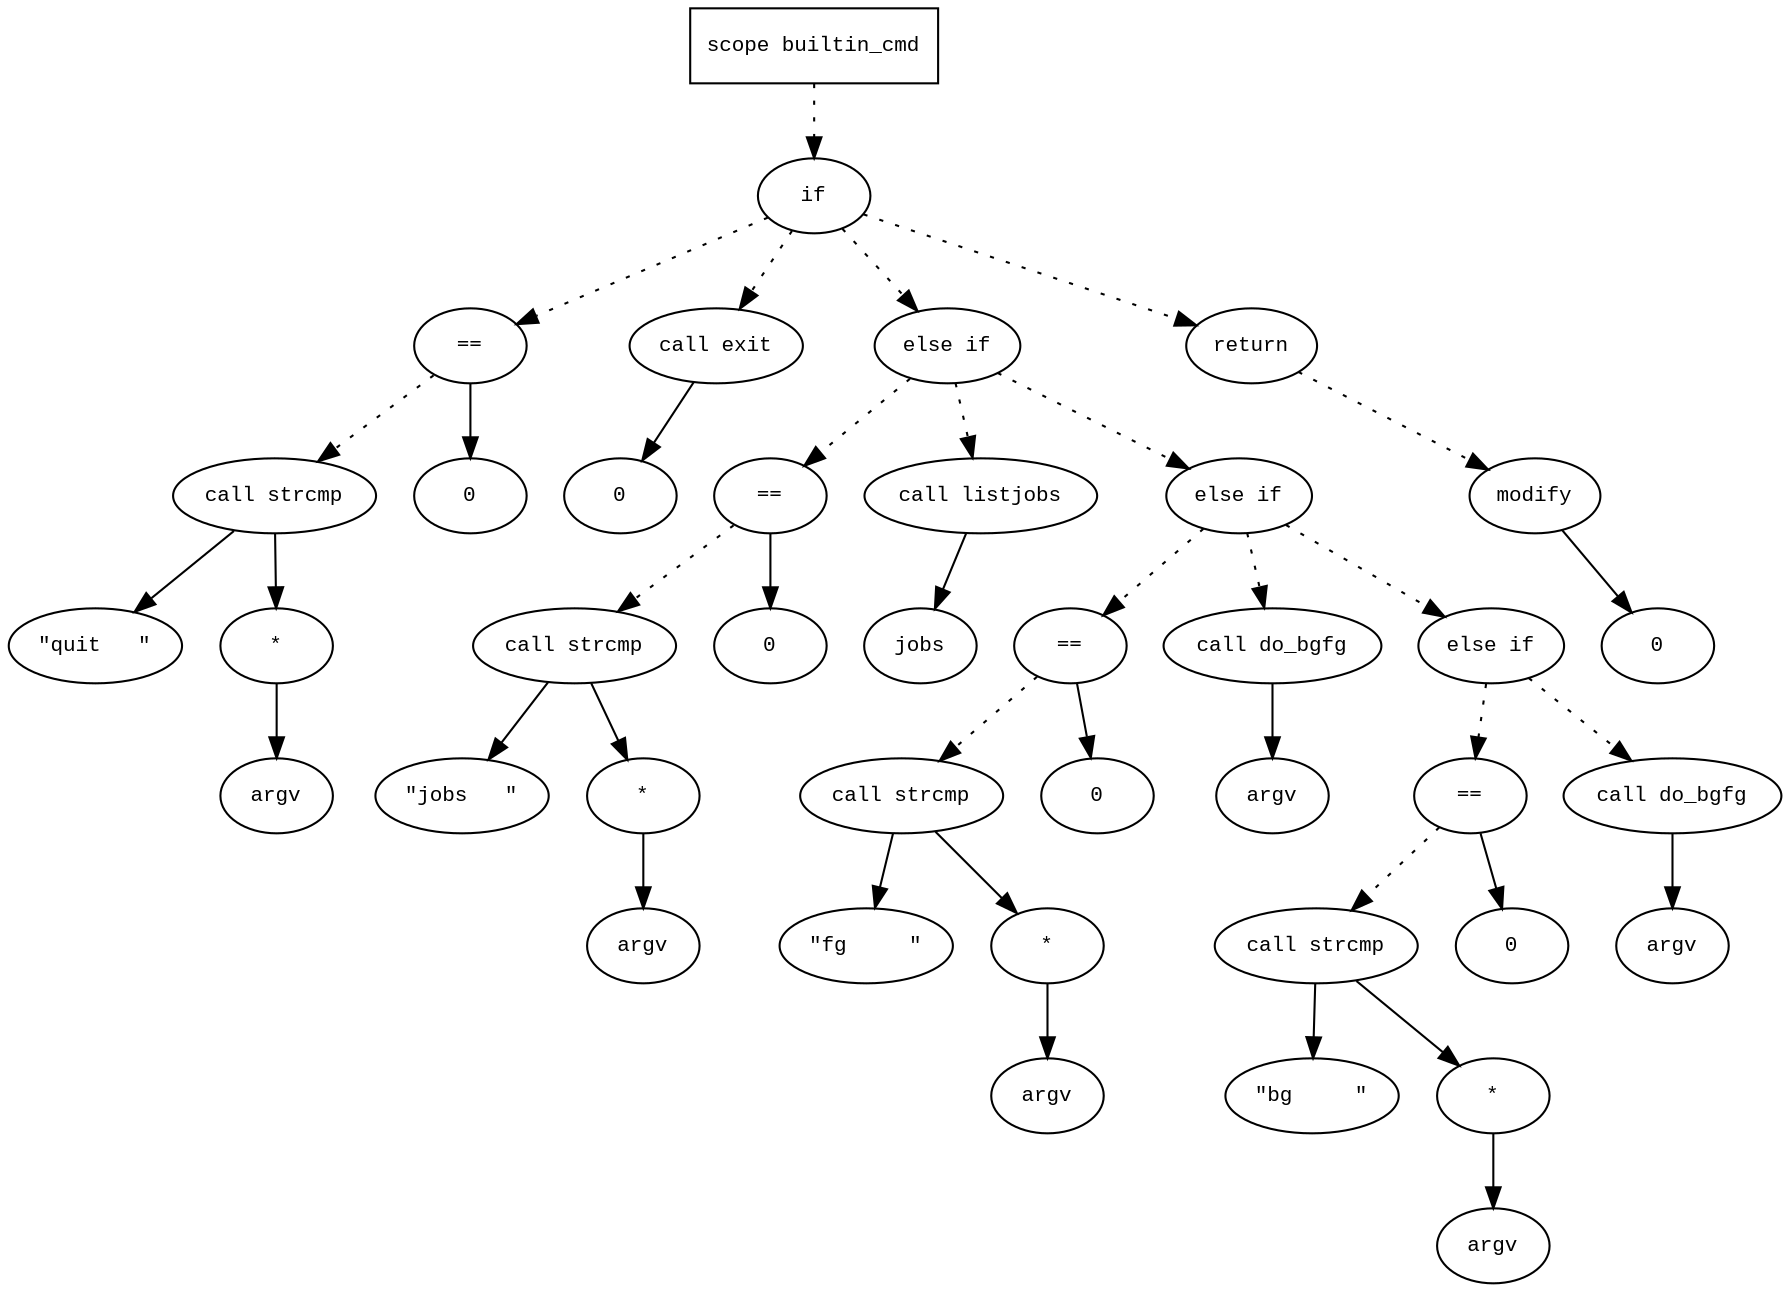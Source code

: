 digraph AST {
  graph [fontname="Times New Roman",fontsize=10];
  node  [fontname="Courier New",fontsize=10];
  edge  [fontname="Times New Roman",fontsize=10];

  node1 [label="scope builtin_cmd",shape=box];
  node2 [label="if",shape=ellipse];
  node1 -> node2 [style=dotted];
  node3 [label="==",shape=ellipse];
  node4 [label="call strcmp",shape=ellipse];
  node5 [label="\"quit   \"",shape=ellipse];
  node4 -> node5;
  node6 [label="*",shape=ellipse];
  node7 [label="argv",shape=ellipse];
  node6 -> node7;
  node4 -> node6;
  node3 -> node4 [style=dotted];
  node8 [label="0",shape=ellipse];
  node3 -> node8;
  node2 -> node3 [style=dotted];
  node9 [label="call exit",shape=ellipse];
  node10 [label="0",shape=ellipse];
  node9 -> node10;
  node2 -> node9 [style=dotted];
  node11 [label="else if",shape=ellipse];
  node2 -> node11 [style=dotted];
  node12 [label="==",shape=ellipse];
  node13 [label="call strcmp",shape=ellipse];
  node14 [label="\"jobs   \"",shape=ellipse];
  node13 -> node14;
  node15 [label="*",shape=ellipse];
  node16 [label="argv",shape=ellipse];
  node15 -> node16;
  node13 -> node15;
  node12 -> node13 [style=dotted];
  node17 [label="0",shape=ellipse];
  node12 -> node17;
  node11 -> node12 [style=dotted];
  node18 [label="call listjobs",shape=ellipse];
  node19 [label="jobs",shape=ellipse];
  node18 -> node19;
  node11 -> node18 [style=dotted];
  node20 [label="else if",shape=ellipse];
  node11 -> node20 [style=dotted];
  node21 [label="==",shape=ellipse];
  node22 [label="call strcmp",shape=ellipse];
  node23 [label="\"fg     \"",shape=ellipse];
  node22 -> node23;
  node24 [label="*",shape=ellipse];
  node25 [label="argv",shape=ellipse];
  node24 -> node25;
  node22 -> node24;
  node21 -> node22 [style=dotted];
  node26 [label="0",shape=ellipse];
  node21 -> node26;
  node20 -> node21 [style=dotted];
  node27 [label="call do_bgfg",shape=ellipse];
  node28 [label="argv",shape=ellipse];
  node27 -> node28;
  node20 -> node27 [style=dotted];
  node29 [label="else if",shape=ellipse];
  node20 -> node29 [style=dotted];
  node30 [label="==",shape=ellipse];
  node31 [label="call strcmp",shape=ellipse];
  node32 [label="\"bg     \"",shape=ellipse];
  node31 -> node32;
  node33 [label="*",shape=ellipse];
  node34 [label="argv",shape=ellipse];
  node33 -> node34;
  node31 -> node33;
  node30 -> node31 [style=dotted];
  node35 [label="0",shape=ellipse];
  node30 -> node35;
  node29 -> node30 [style=dotted];
  node36 [label="call do_bgfg",shape=ellipse];
  node37 [label="argv",shape=ellipse];
  node36 -> node37;
  node29 -> node36 [style=dotted];
  node38 [label="return",shape=ellipse];
  node39 [label="modify",shape=ellipse];
  node40 [label="0",shape=ellipse];
  node39 -> node40;
  node38 -> node39 [style=dotted];
  node2 -> node38 [style=dotted];
} 